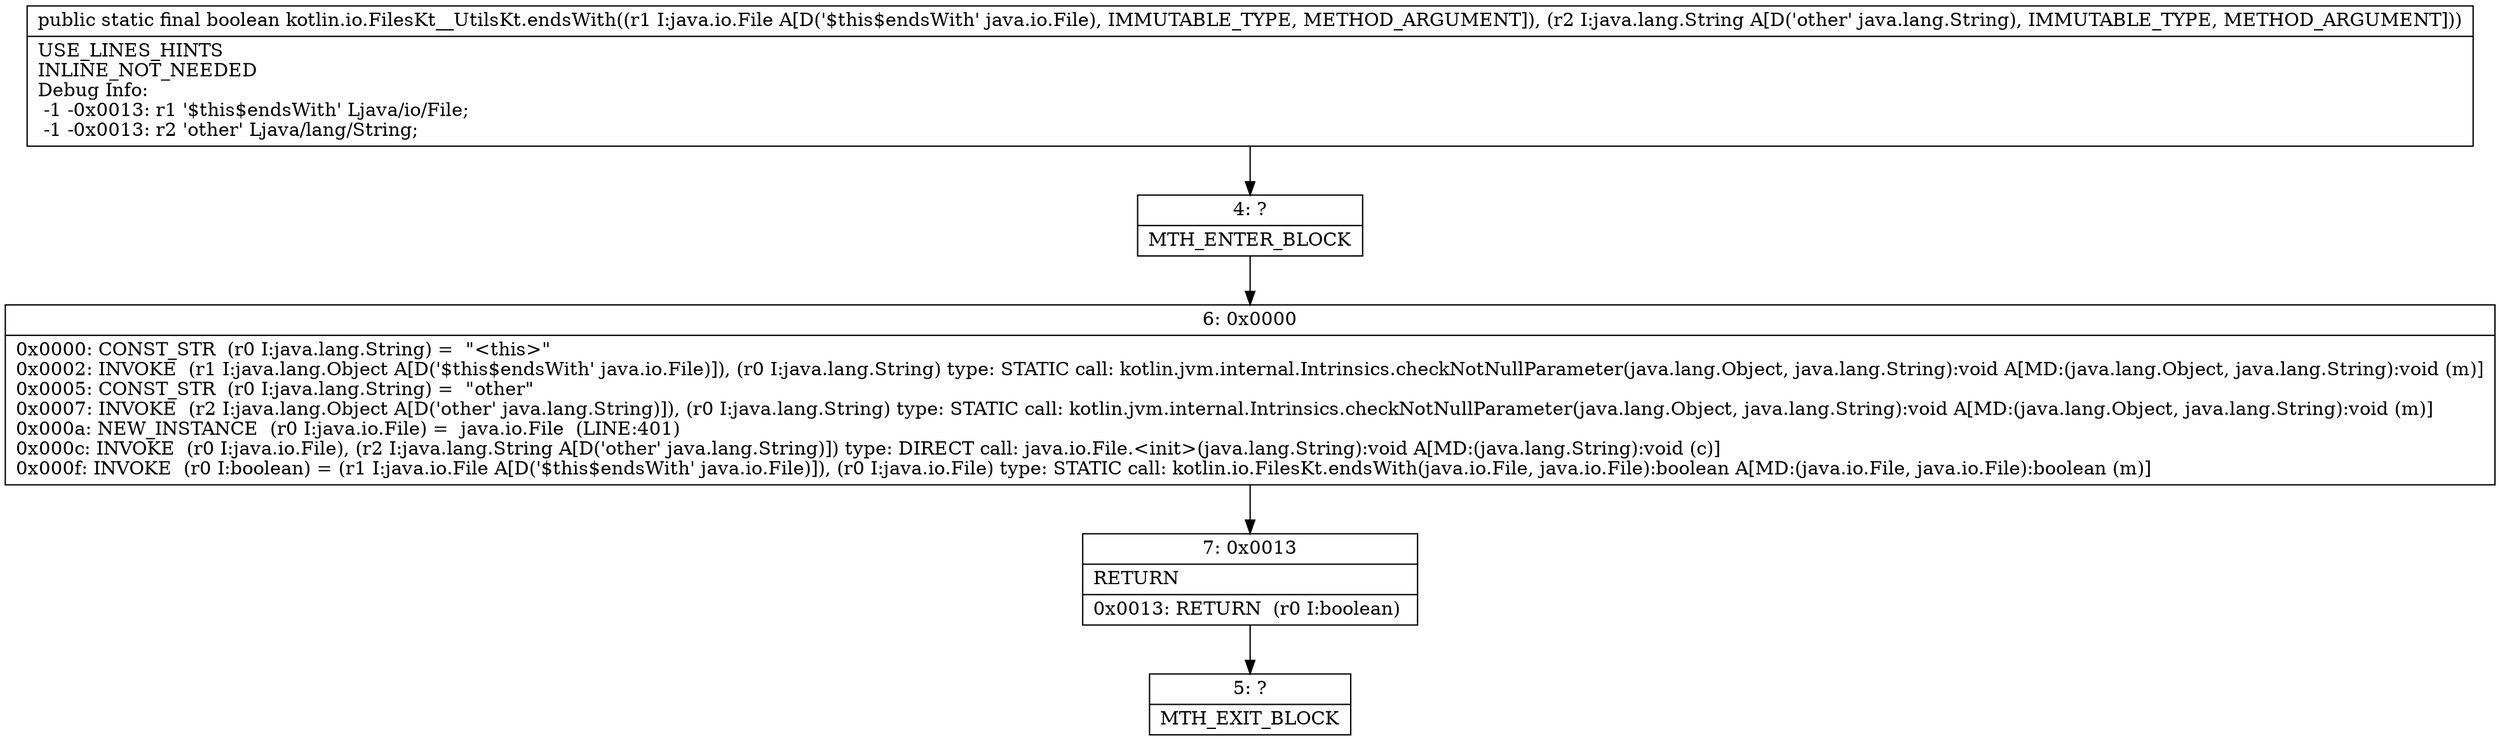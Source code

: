 digraph "CFG forkotlin.io.FilesKt__UtilsKt.endsWith(Ljava\/io\/File;Ljava\/lang\/String;)Z" {
Node_4 [shape=record,label="{4\:\ ?|MTH_ENTER_BLOCK\l}"];
Node_6 [shape=record,label="{6\:\ 0x0000|0x0000: CONST_STR  (r0 I:java.lang.String) =  \"\<this\>\" \l0x0002: INVOKE  (r1 I:java.lang.Object A[D('$this$endsWith' java.io.File)]), (r0 I:java.lang.String) type: STATIC call: kotlin.jvm.internal.Intrinsics.checkNotNullParameter(java.lang.Object, java.lang.String):void A[MD:(java.lang.Object, java.lang.String):void (m)]\l0x0005: CONST_STR  (r0 I:java.lang.String) =  \"other\" \l0x0007: INVOKE  (r2 I:java.lang.Object A[D('other' java.lang.String)]), (r0 I:java.lang.String) type: STATIC call: kotlin.jvm.internal.Intrinsics.checkNotNullParameter(java.lang.Object, java.lang.String):void A[MD:(java.lang.Object, java.lang.String):void (m)]\l0x000a: NEW_INSTANCE  (r0 I:java.io.File) =  java.io.File  (LINE:401)\l0x000c: INVOKE  (r0 I:java.io.File), (r2 I:java.lang.String A[D('other' java.lang.String)]) type: DIRECT call: java.io.File.\<init\>(java.lang.String):void A[MD:(java.lang.String):void (c)]\l0x000f: INVOKE  (r0 I:boolean) = (r1 I:java.io.File A[D('$this$endsWith' java.io.File)]), (r0 I:java.io.File) type: STATIC call: kotlin.io.FilesKt.endsWith(java.io.File, java.io.File):boolean A[MD:(java.io.File, java.io.File):boolean (m)]\l}"];
Node_7 [shape=record,label="{7\:\ 0x0013|RETURN\l|0x0013: RETURN  (r0 I:boolean) \l}"];
Node_5 [shape=record,label="{5\:\ ?|MTH_EXIT_BLOCK\l}"];
MethodNode[shape=record,label="{public static final boolean kotlin.io.FilesKt__UtilsKt.endsWith((r1 I:java.io.File A[D('$this$endsWith' java.io.File), IMMUTABLE_TYPE, METHOD_ARGUMENT]), (r2 I:java.lang.String A[D('other' java.lang.String), IMMUTABLE_TYPE, METHOD_ARGUMENT]))  | USE_LINES_HINTS\lINLINE_NOT_NEEDED\lDebug Info:\l  \-1 \-0x0013: r1 '$this$endsWith' Ljava\/io\/File;\l  \-1 \-0x0013: r2 'other' Ljava\/lang\/String;\l}"];
MethodNode -> Node_4;Node_4 -> Node_6;
Node_6 -> Node_7;
Node_7 -> Node_5;
}

